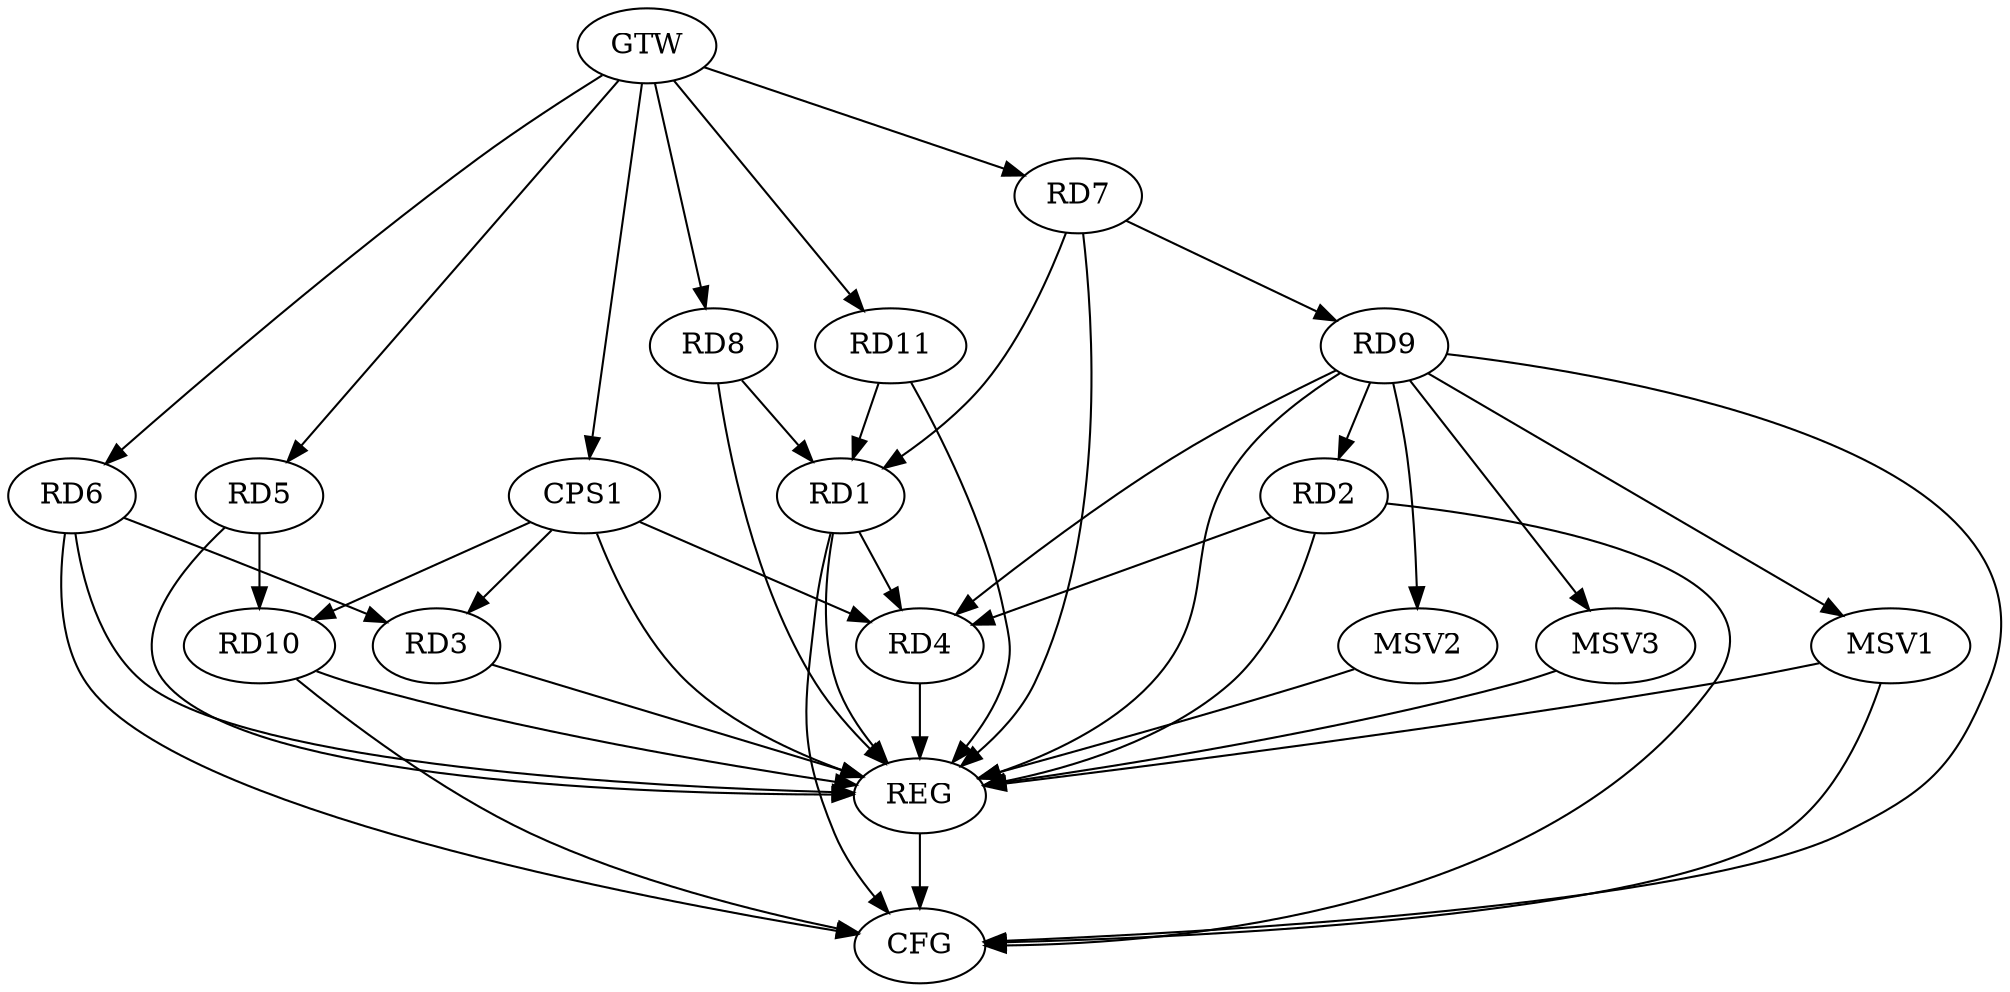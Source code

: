 strict digraph G {
  RD1 [ label="RD1" ];
  RD2 [ label="RD2" ];
  RD3 [ label="RD3" ];
  RD4 [ label="RD4" ];
  RD5 [ label="RD5" ];
  RD6 [ label="RD6" ];
  RD7 [ label="RD7" ];
  RD8 [ label="RD8" ];
  RD9 [ label="RD9" ];
  RD10 [ label="RD10" ];
  RD11 [ label="RD11" ];
  CPS1 [ label="CPS1" ];
  GTW [ label="GTW" ];
  REG [ label="REG" ];
  CFG [ label="CFG" ];
  MSV1 [ label="MSV1" ];
  MSV2 [ label="MSV2" ];
  MSV3 [ label="MSV3" ];
  RD1 -> RD4;
  RD7 -> RD1;
  RD8 -> RD1;
  RD11 -> RD1;
  RD2 -> RD4;
  RD9 -> RD2;
  RD6 -> RD3;
  RD9 -> RD4;
  RD5 -> RD10;
  RD7 -> RD9;
  CPS1 -> RD3;
  CPS1 -> RD4;
  CPS1 -> RD10;
  GTW -> RD5;
  GTW -> RD6;
  GTW -> RD7;
  GTW -> RD8;
  GTW -> RD11;
  GTW -> CPS1;
  RD1 -> REG;
  RD2 -> REG;
  RD3 -> REG;
  RD4 -> REG;
  RD5 -> REG;
  RD6 -> REG;
  RD7 -> REG;
  RD8 -> REG;
  RD9 -> REG;
  RD10 -> REG;
  RD11 -> REG;
  CPS1 -> REG;
  RD10 -> CFG;
  RD2 -> CFG;
  RD6 -> CFG;
  RD9 -> CFG;
  RD1 -> CFG;
  REG -> CFG;
  RD9 -> MSV1;
  MSV1 -> REG;
  MSV1 -> CFG;
  RD9 -> MSV2;
  MSV2 -> REG;
  RD9 -> MSV3;
  MSV3 -> REG;
}
